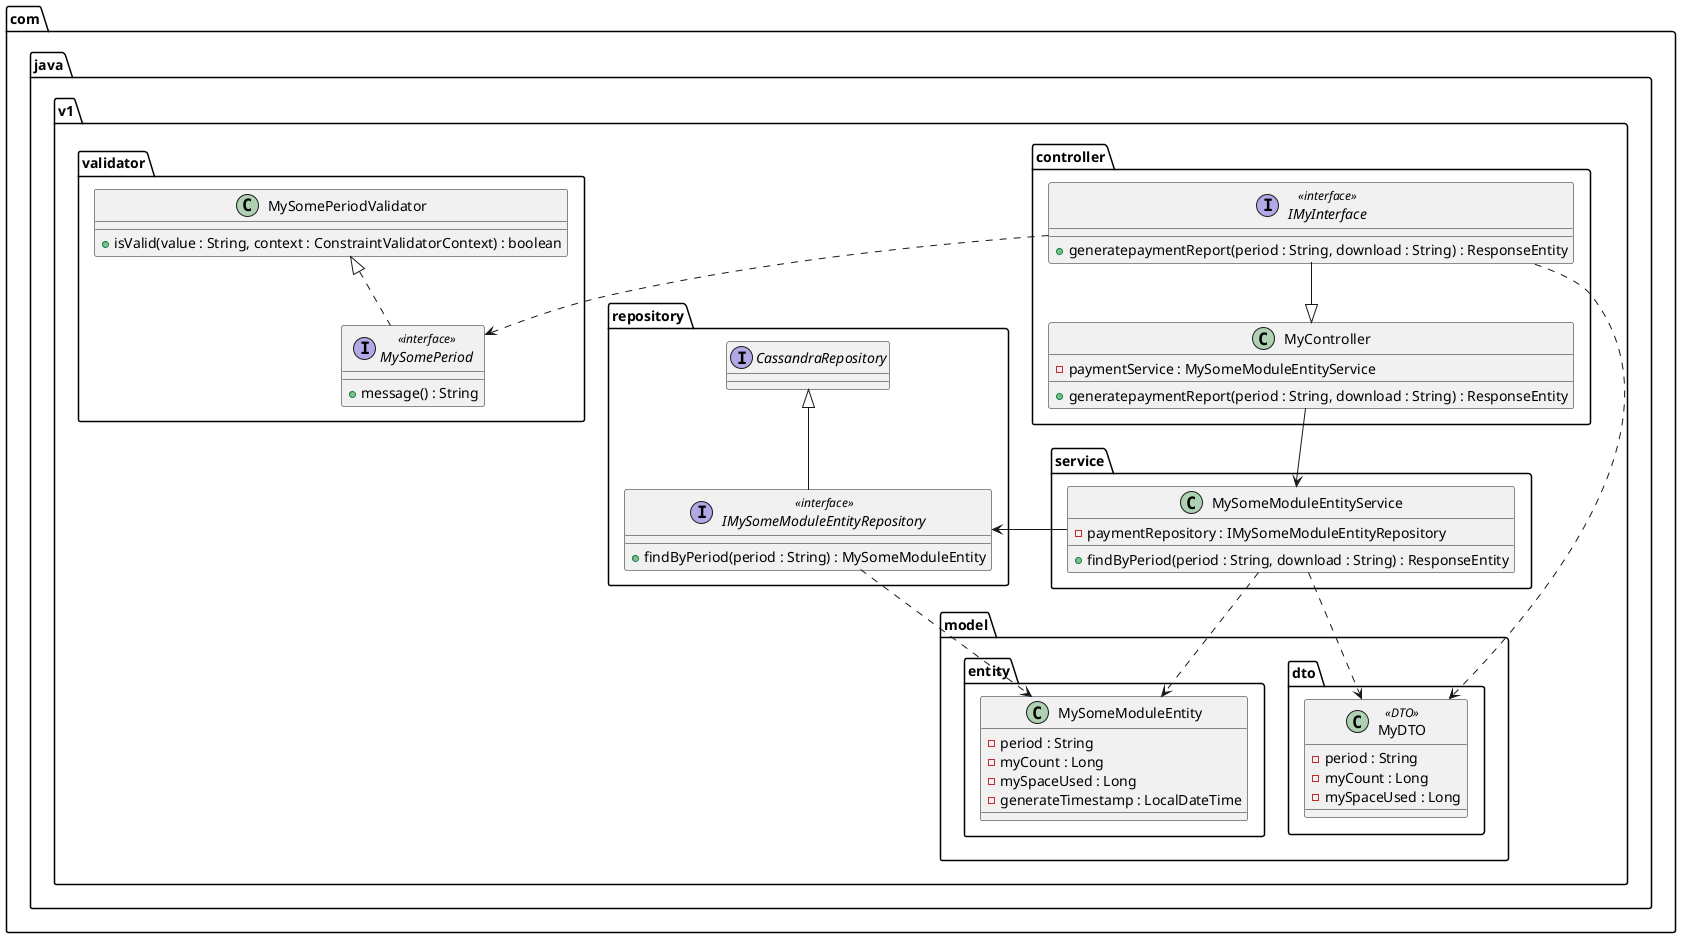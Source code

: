 @startuml


package com.java.v1.controller {
	interface IMyInterface <<interface>> {
        + generatepaymentReport(period : String, download : String) : ResponseEntity
	}

	class MyController {
        - paymentService : MySomeModuleEntityService
        + generatepaymentReport(period : String, download : String) : ResponseEntity
	}
}

package com.java.v1.model.dto {
	class MyDTO <<DTO>> {
        - period : String
        - myCount : Long
        - mySpaceUsed : Long
	}
}

package com.java.v1.model.entity {
    class MySomeModuleEntity {
        - period : String
        - myCount : Long
        - mySpaceUsed : Long
        - generateTimestamp : LocalDateTime
    }
}

package com.java.v1.repository {
    interface CassandraRepository<<<External> Interface>> {
    }
    interface IMySomeModuleEntityRepository <<interface>> {
        + findByPeriod(period : String) : MySomeModuleEntity
    }
}

package com.java.v1.service {
    class MySomeModuleEntityService {
        - paymentRepository : IMySomeModuleEntityRepository
        + findByPeriod(period : String, download : String) : ResponseEntity
    }
}

package com.java.v1.validator {
    interface MySomePeriod <<interface>> {
        + message() : String
    }
}

package com.java.v1.validator {
    class MySomePeriodValidator {
        + isValid(value : String, context : ConstraintValidatorContext) : boolean
    }
}

IMyInterface --|> MyController
IMyInterface ..> MySomePeriod
MyController --> MySomeModuleEntityService
MySomeModuleEntityService --> IMySomeModuleEntityRepository
MySomeModuleEntityService ..> MySomeModuleEntity
MySomeModuleEntityService ..> MyDTO
IMySomeModuleEntityRepository ..> MySomeModuleEntity
CassandraRepository <|-- IMySomeModuleEntityRepository
MySomePeriodValidator <|.. MySomePeriod
MyDTO <.. IMyInterface

@enduml